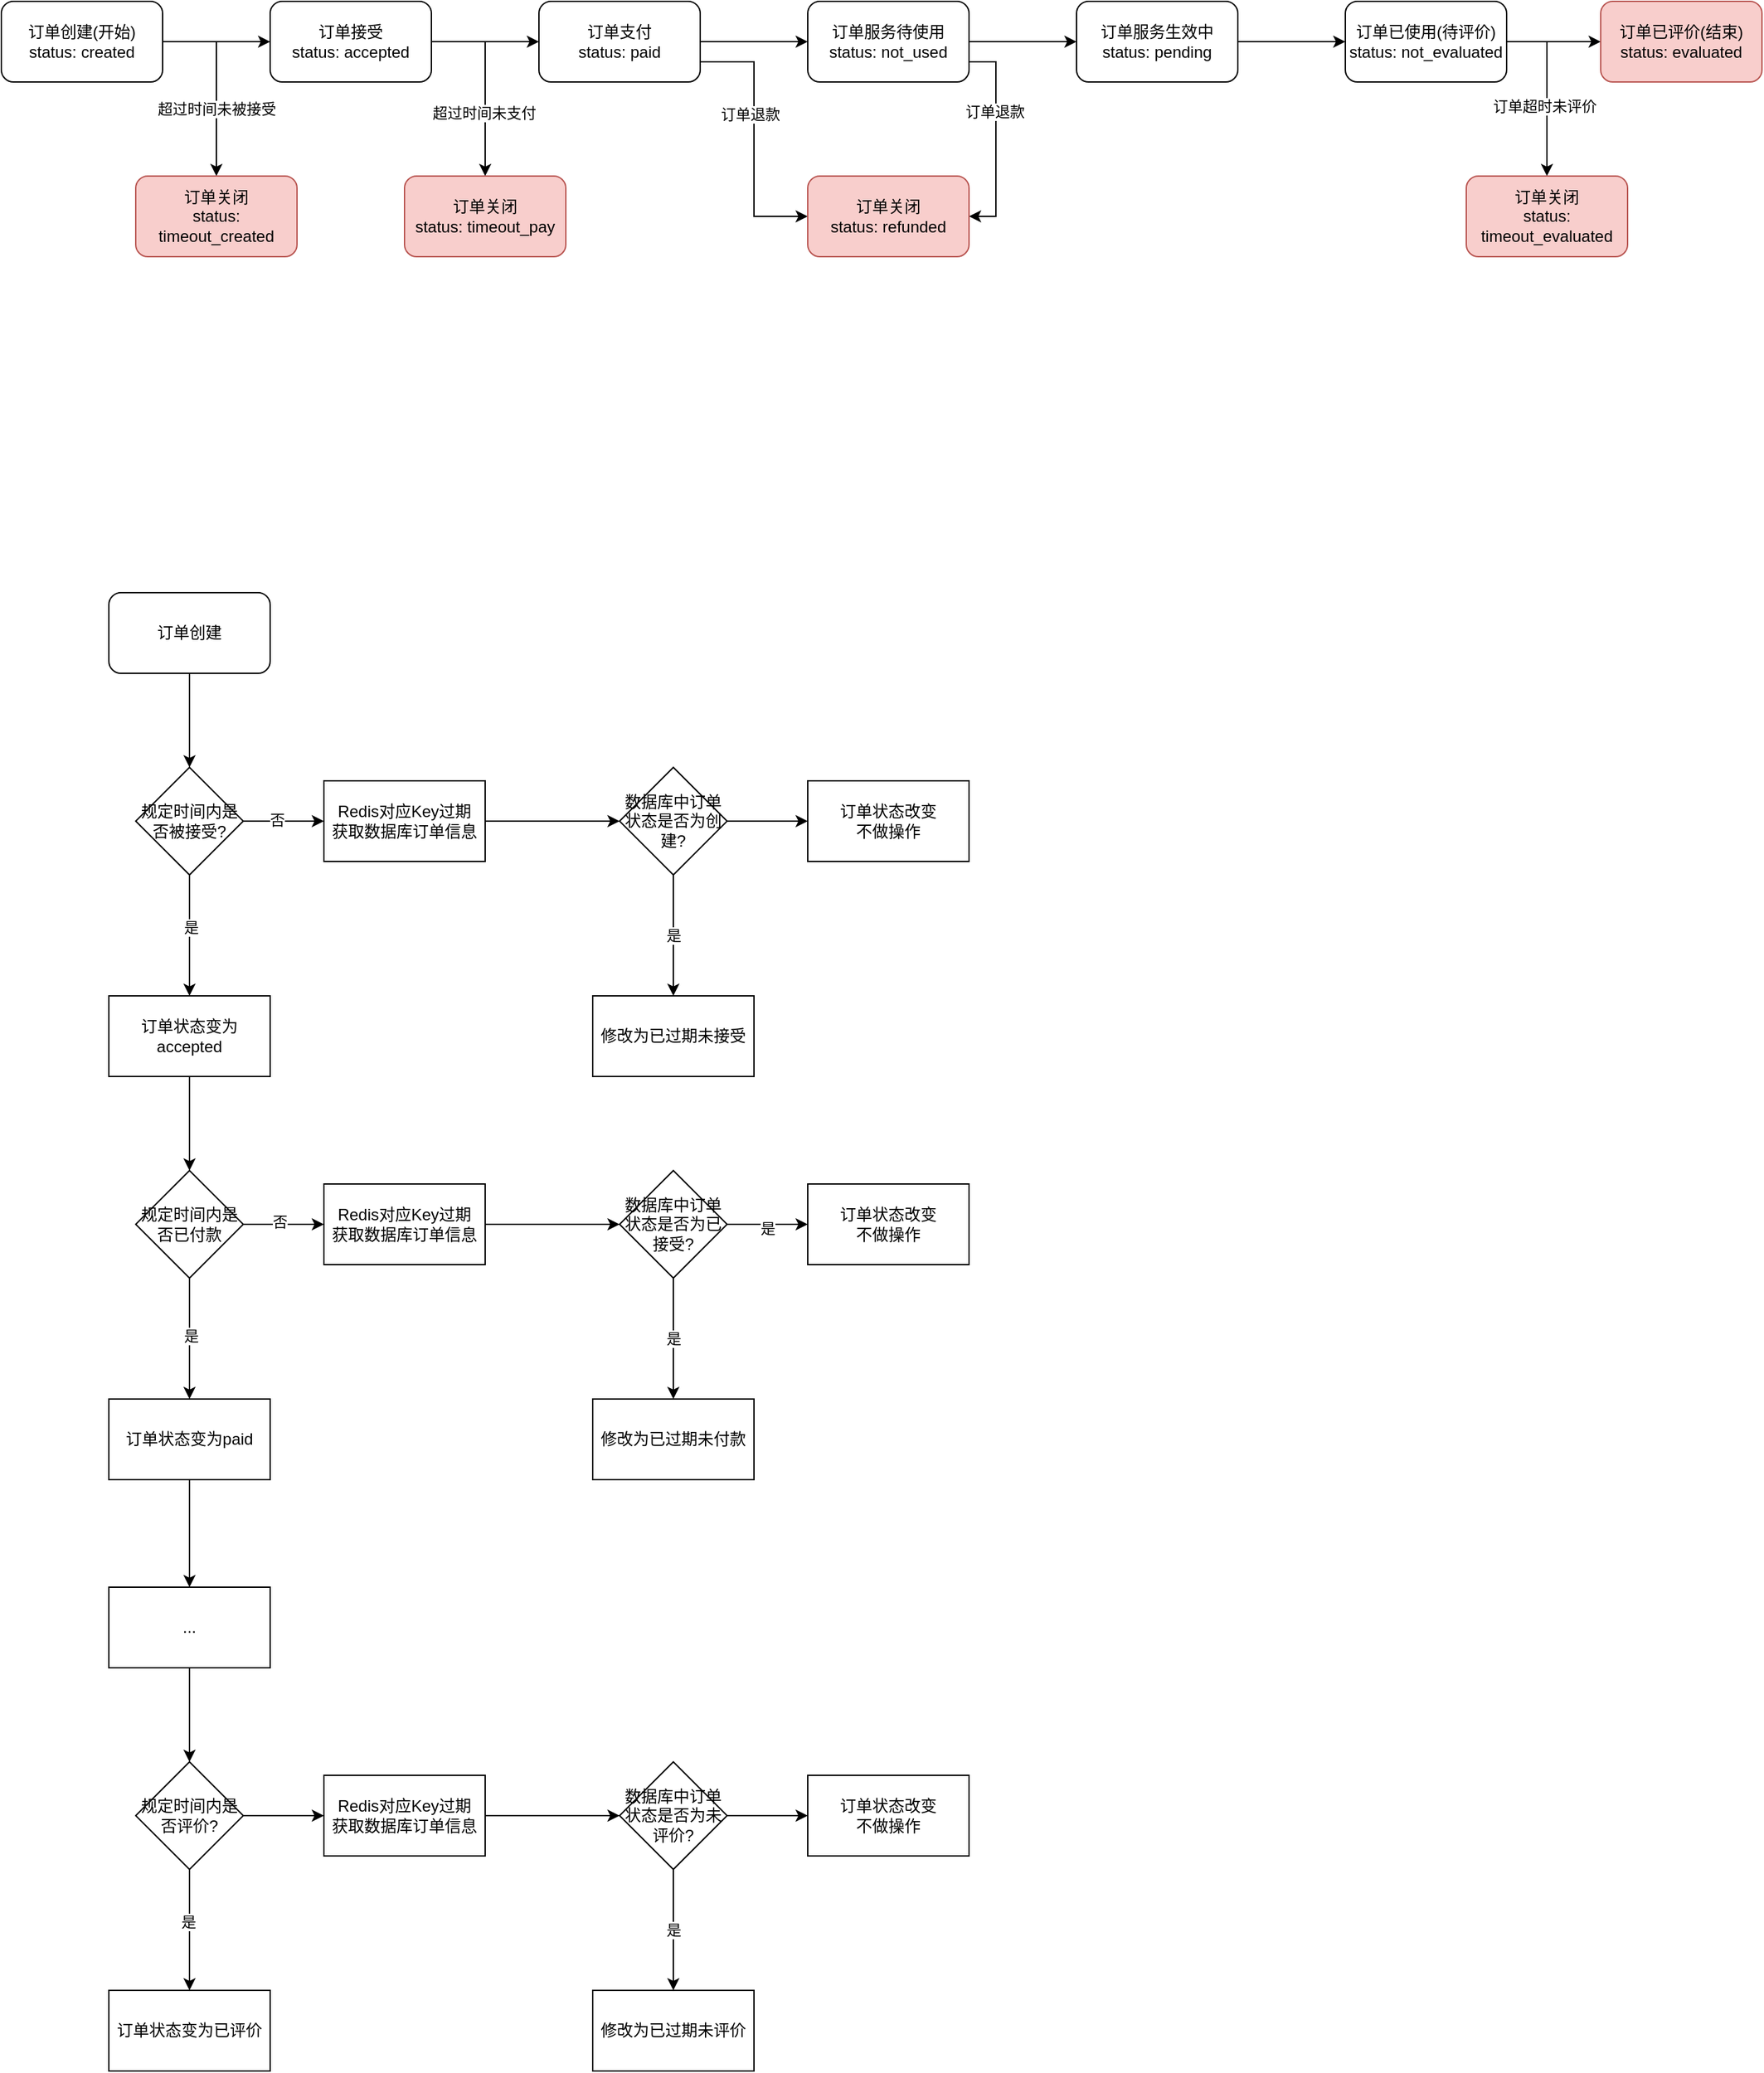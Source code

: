 <mxfile version="24.1.0" type="device">
  <diagram id="C5RBs43oDa-KdzZeNtuy" name="Page-1">
    <mxGraphModel dx="674" dy="463" grid="1" gridSize="10" guides="1" tooltips="1" connect="1" arrows="1" fold="1" page="1" pageScale="1" pageWidth="827" pageHeight="1169" math="0" shadow="0">
      <root>
        <mxCell id="WIyWlLk6GJQsqaUBKTNV-0" />
        <mxCell id="WIyWlLk6GJQsqaUBKTNV-1" parent="WIyWlLk6GJQsqaUBKTNV-0" />
        <mxCell id="NhKCORuuIXIp8gJYlxsO-2" value="" style="edgeStyle=orthogonalEdgeStyle;rounded=0;orthogonalLoop=1;jettySize=auto;html=1;" parent="WIyWlLk6GJQsqaUBKTNV-1" source="NhKCORuuIXIp8gJYlxsO-0" target="NhKCORuuIXIp8gJYlxsO-1" edge="1">
          <mxGeometry relative="1" as="geometry" />
        </mxCell>
        <mxCell id="NhKCORuuIXIp8gJYlxsO-17" style="edgeStyle=orthogonalEdgeStyle;rounded=0;orthogonalLoop=1;jettySize=auto;html=1;exitX=1;exitY=0.5;exitDx=0;exitDy=0;entryX=0.5;entryY=0;entryDx=0;entryDy=0;" parent="WIyWlLk6GJQsqaUBKTNV-1" source="NhKCORuuIXIp8gJYlxsO-0" target="NhKCORuuIXIp8gJYlxsO-15" edge="1">
          <mxGeometry relative="1" as="geometry" />
        </mxCell>
        <mxCell id="NhKCORuuIXIp8gJYlxsO-19" value="超过时间未被接受" style="edgeLabel;html=1;align=center;verticalAlign=middle;resizable=0;points=[];" parent="NhKCORuuIXIp8gJYlxsO-17" vertex="1" connectable="0">
          <mxGeometry x="0.282" relative="1" as="geometry">
            <mxPoint as="offset" />
          </mxGeometry>
        </mxCell>
        <mxCell id="NhKCORuuIXIp8gJYlxsO-0" value="订单创建(开始)&lt;div&gt;status: created&lt;/div&gt;" style="rounded=1;whiteSpace=wrap;html=1;" parent="WIyWlLk6GJQsqaUBKTNV-1" vertex="1">
          <mxGeometry x="20" width="120" height="60" as="geometry" />
        </mxCell>
        <mxCell id="NhKCORuuIXIp8gJYlxsO-4" value="" style="edgeStyle=orthogonalEdgeStyle;rounded=0;orthogonalLoop=1;jettySize=auto;html=1;" parent="WIyWlLk6GJQsqaUBKTNV-1" source="NhKCORuuIXIp8gJYlxsO-1" target="NhKCORuuIXIp8gJYlxsO-3" edge="1">
          <mxGeometry relative="1" as="geometry" />
        </mxCell>
        <mxCell id="NhKCORuuIXIp8gJYlxsO-21" style="edgeStyle=orthogonalEdgeStyle;rounded=0;orthogonalLoop=1;jettySize=auto;html=1;exitX=1;exitY=0.5;exitDx=0;exitDy=0;entryX=0.5;entryY=0;entryDx=0;entryDy=0;" parent="WIyWlLk6GJQsqaUBKTNV-1" source="NhKCORuuIXIp8gJYlxsO-1" target="NhKCORuuIXIp8gJYlxsO-20" edge="1">
          <mxGeometry relative="1" as="geometry" />
        </mxCell>
        <mxCell id="NhKCORuuIXIp8gJYlxsO-22" value="超过时间未支付" style="edgeLabel;html=1;align=center;verticalAlign=middle;resizable=0;points=[];" parent="NhKCORuuIXIp8gJYlxsO-21" vertex="1" connectable="0">
          <mxGeometry x="0.322" y="-1" relative="1" as="geometry">
            <mxPoint as="offset" />
          </mxGeometry>
        </mxCell>
        <mxCell id="NhKCORuuIXIp8gJYlxsO-1" value="订单接受&lt;br&gt;status: accepted" style="whiteSpace=wrap;html=1;rounded=1;" parent="WIyWlLk6GJQsqaUBKTNV-1" vertex="1">
          <mxGeometry x="220" width="120" height="60" as="geometry" />
        </mxCell>
        <mxCell id="NhKCORuuIXIp8gJYlxsO-6" value="" style="edgeStyle=orthogonalEdgeStyle;rounded=0;orthogonalLoop=1;jettySize=auto;html=1;" parent="WIyWlLk6GJQsqaUBKTNV-1" source="NhKCORuuIXIp8gJYlxsO-3" target="NhKCORuuIXIp8gJYlxsO-5" edge="1">
          <mxGeometry relative="1" as="geometry" />
        </mxCell>
        <mxCell id="NhKCORuuIXIp8gJYlxsO-25" style="edgeStyle=orthogonalEdgeStyle;rounded=0;orthogonalLoop=1;jettySize=auto;html=1;exitX=1;exitY=0.75;exitDx=0;exitDy=0;entryX=0;entryY=0.5;entryDx=0;entryDy=0;" parent="WIyWlLk6GJQsqaUBKTNV-1" source="NhKCORuuIXIp8gJYlxsO-3" target="NhKCORuuIXIp8gJYlxsO-23" edge="1">
          <mxGeometry relative="1" as="geometry" />
        </mxCell>
        <mxCell id="NhKCORuuIXIp8gJYlxsO-27" value="订单退款" style="edgeLabel;html=1;align=center;verticalAlign=middle;resizable=0;points=[];" parent="NhKCORuuIXIp8gJYlxsO-25" vertex="1" connectable="0">
          <mxGeometry x="-0.195" y="-3" relative="1" as="geometry">
            <mxPoint as="offset" />
          </mxGeometry>
        </mxCell>
        <mxCell id="NhKCORuuIXIp8gJYlxsO-3" value="订单支付&lt;div&gt;status: paid&lt;/div&gt;" style="whiteSpace=wrap;html=1;rounded=1;" parent="WIyWlLk6GJQsqaUBKTNV-1" vertex="1">
          <mxGeometry x="420" width="120" height="60" as="geometry" />
        </mxCell>
        <mxCell id="NhKCORuuIXIp8gJYlxsO-8" value="" style="edgeStyle=orthogonalEdgeStyle;rounded=0;orthogonalLoop=1;jettySize=auto;html=1;" parent="WIyWlLk6GJQsqaUBKTNV-1" source="NhKCORuuIXIp8gJYlxsO-5" target="NhKCORuuIXIp8gJYlxsO-7" edge="1">
          <mxGeometry relative="1" as="geometry" />
        </mxCell>
        <mxCell id="NhKCORuuIXIp8gJYlxsO-28" style="edgeStyle=orthogonalEdgeStyle;rounded=0;orthogonalLoop=1;jettySize=auto;html=1;exitX=1;exitY=0.75;exitDx=0;exitDy=0;entryX=1;entryY=0.5;entryDx=0;entryDy=0;" parent="WIyWlLk6GJQsqaUBKTNV-1" source="NhKCORuuIXIp8gJYlxsO-5" target="NhKCORuuIXIp8gJYlxsO-23" edge="1">
          <mxGeometry relative="1" as="geometry" />
        </mxCell>
        <mxCell id="NhKCORuuIXIp8gJYlxsO-29" value="订单退款" style="edgeLabel;html=1;align=center;verticalAlign=middle;resizable=0;points=[];" parent="NhKCORuuIXIp8gJYlxsO-28" vertex="1" connectable="0">
          <mxGeometry x="-0.269" y="-1" relative="1" as="geometry">
            <mxPoint as="offset" />
          </mxGeometry>
        </mxCell>
        <mxCell id="NhKCORuuIXIp8gJYlxsO-5" value="订单服务待使用&lt;br&gt;status: not_used" style="whiteSpace=wrap;html=1;rounded=1;" parent="WIyWlLk6GJQsqaUBKTNV-1" vertex="1">
          <mxGeometry x="620" width="120" height="60" as="geometry" />
        </mxCell>
        <mxCell id="NhKCORuuIXIp8gJYlxsO-10" value="" style="edgeStyle=orthogonalEdgeStyle;rounded=0;orthogonalLoop=1;jettySize=auto;html=1;" parent="WIyWlLk6GJQsqaUBKTNV-1" source="NhKCORuuIXIp8gJYlxsO-7" target="NhKCORuuIXIp8gJYlxsO-9" edge="1">
          <mxGeometry relative="1" as="geometry" />
        </mxCell>
        <mxCell id="NhKCORuuIXIp8gJYlxsO-7" value="订单服务生效中&lt;div&gt;status: pending&lt;/div&gt;" style="whiteSpace=wrap;html=1;rounded=1;" parent="WIyWlLk6GJQsqaUBKTNV-1" vertex="1">
          <mxGeometry x="820" width="120" height="60" as="geometry" />
        </mxCell>
        <mxCell id="NhKCORuuIXIp8gJYlxsO-12" value="" style="edgeStyle=orthogonalEdgeStyle;rounded=0;orthogonalLoop=1;jettySize=auto;html=1;" parent="WIyWlLk6GJQsqaUBKTNV-1" source="NhKCORuuIXIp8gJYlxsO-9" target="NhKCORuuIXIp8gJYlxsO-11" edge="1">
          <mxGeometry relative="1" as="geometry" />
        </mxCell>
        <mxCell id="NhKCORuuIXIp8gJYlxsO-31" style="edgeStyle=orthogonalEdgeStyle;rounded=0;orthogonalLoop=1;jettySize=auto;html=1;exitX=1;exitY=0.5;exitDx=0;exitDy=0;entryX=0.5;entryY=0;entryDx=0;entryDy=0;" parent="WIyWlLk6GJQsqaUBKTNV-1" source="NhKCORuuIXIp8gJYlxsO-9" target="NhKCORuuIXIp8gJYlxsO-30" edge="1">
          <mxGeometry relative="1" as="geometry" />
        </mxCell>
        <mxCell id="NhKCORuuIXIp8gJYlxsO-32" value="订单超时未评价" style="edgeLabel;html=1;align=center;verticalAlign=middle;resizable=0;points=[];" parent="NhKCORuuIXIp8gJYlxsO-31" vertex="1" connectable="0">
          <mxGeometry x="0.197" y="-2" relative="1" as="geometry">
            <mxPoint as="offset" />
          </mxGeometry>
        </mxCell>
        <mxCell id="NhKCORuuIXIp8gJYlxsO-9" value="订单已使用(待评价)&lt;div&gt;status: not_e&lt;span style=&quot;background-color: initial;&quot;&gt;valuated&lt;/span&gt;&lt;/div&gt;" style="whiteSpace=wrap;html=1;rounded=1;" parent="WIyWlLk6GJQsqaUBKTNV-1" vertex="1">
          <mxGeometry x="1020" width="120" height="60" as="geometry" />
        </mxCell>
        <mxCell id="NhKCORuuIXIp8gJYlxsO-11" value="订单已评价(结束)&lt;div&gt;status: evaluated&lt;/div&gt;" style="whiteSpace=wrap;html=1;rounded=1;fillColor=#f8cecc;strokeColor=#b85450;" parent="WIyWlLk6GJQsqaUBKTNV-1" vertex="1">
          <mxGeometry x="1210" width="120" height="60" as="geometry" />
        </mxCell>
        <mxCell id="NhKCORuuIXIp8gJYlxsO-15" value="订单关闭&lt;br&gt;status: timeout_created" style="rounded=1;whiteSpace=wrap;html=1;fillColor=#f8cecc;strokeColor=#b85450;" parent="WIyWlLk6GJQsqaUBKTNV-1" vertex="1">
          <mxGeometry x="120" y="130" width="120" height="60" as="geometry" />
        </mxCell>
        <mxCell id="NhKCORuuIXIp8gJYlxsO-20" value="订单关闭&lt;div&gt;status: timeout_pay&lt;/div&gt;" style="rounded=1;whiteSpace=wrap;html=1;fillColor=#f8cecc;strokeColor=#b85450;" parent="WIyWlLk6GJQsqaUBKTNV-1" vertex="1">
          <mxGeometry x="320" y="130" width="120" height="60" as="geometry" />
        </mxCell>
        <mxCell id="NhKCORuuIXIp8gJYlxsO-23" value="订单关闭&lt;div&gt;status: refunded&lt;/div&gt;" style="rounded=1;whiteSpace=wrap;html=1;fillColor=#f8cecc;strokeColor=#b85450;" parent="WIyWlLk6GJQsqaUBKTNV-1" vertex="1">
          <mxGeometry x="620" y="130" width="120" height="60" as="geometry" />
        </mxCell>
        <mxCell id="NhKCORuuIXIp8gJYlxsO-30" value="订单关闭&lt;div&gt;status: timeout_evaluated&lt;/div&gt;" style="rounded=1;whiteSpace=wrap;html=1;fillColor=#f8cecc;strokeColor=#b85450;" parent="WIyWlLk6GJQsqaUBKTNV-1" vertex="1">
          <mxGeometry x="1110" y="130" width="120" height="60" as="geometry" />
        </mxCell>
        <mxCell id="Mu6bl-6abntceN2pBHRk-37" value="订单创建" style="rounded=1;whiteSpace=wrap;html=1;" vertex="1" parent="WIyWlLk6GJQsqaUBKTNV-1">
          <mxGeometry x="100" y="440" width="120" height="60" as="geometry" />
        </mxCell>
        <mxCell id="Mu6bl-6abntceN2pBHRk-43" value="" style="edgeStyle=orthogonalEdgeStyle;rounded=0;orthogonalLoop=1;jettySize=auto;html=1;exitX=0.5;exitY=1;exitDx=0;exitDy=0;" edge="1" parent="WIyWlLk6GJQsqaUBKTNV-1" source="Mu6bl-6abntceN2pBHRk-37" target="Mu6bl-6abntceN2pBHRk-42">
          <mxGeometry relative="1" as="geometry">
            <mxPoint x="160" y="500" as="sourcePoint" />
          </mxGeometry>
        </mxCell>
        <mxCell id="Mu6bl-6abntceN2pBHRk-47" value="" style="edgeStyle=orthogonalEdgeStyle;rounded=0;orthogonalLoop=1;jettySize=auto;html=1;" edge="1" parent="WIyWlLk6GJQsqaUBKTNV-1" source="Mu6bl-6abntceN2pBHRk-42" target="Mu6bl-6abntceN2pBHRk-46">
          <mxGeometry relative="1" as="geometry" />
        </mxCell>
        <mxCell id="Mu6bl-6abntceN2pBHRk-58" value="是" style="edgeLabel;html=1;align=center;verticalAlign=middle;resizable=0;points=[];" vertex="1" connectable="0" parent="Mu6bl-6abntceN2pBHRk-47">
          <mxGeometry x="-0.144" y="1" relative="1" as="geometry">
            <mxPoint as="offset" />
          </mxGeometry>
        </mxCell>
        <mxCell id="Mu6bl-6abntceN2pBHRk-62" value="" style="edgeStyle=orthogonalEdgeStyle;rounded=0;orthogonalLoop=1;jettySize=auto;html=1;" edge="1" parent="WIyWlLk6GJQsqaUBKTNV-1" source="Mu6bl-6abntceN2pBHRk-42" target="Mu6bl-6abntceN2pBHRk-61">
          <mxGeometry relative="1" as="geometry" />
        </mxCell>
        <mxCell id="Mu6bl-6abntceN2pBHRk-63" value="否" style="edgeLabel;html=1;align=center;verticalAlign=middle;resizable=0;points=[];" vertex="1" connectable="0" parent="Mu6bl-6abntceN2pBHRk-62">
          <mxGeometry x="-0.191" y="1" relative="1" as="geometry">
            <mxPoint as="offset" />
          </mxGeometry>
        </mxCell>
        <mxCell id="Mu6bl-6abntceN2pBHRk-42" value="规定时间内是否被接受?" style="rhombus;whiteSpace=wrap;html=1;rounded=0;" vertex="1" parent="WIyWlLk6GJQsqaUBKTNV-1">
          <mxGeometry x="120" y="570" width="80" height="80" as="geometry" />
        </mxCell>
        <mxCell id="Mu6bl-6abntceN2pBHRk-49" value="" style="edgeStyle=orthogonalEdgeStyle;rounded=0;orthogonalLoop=1;jettySize=auto;html=1;" edge="1" parent="WIyWlLk6GJQsqaUBKTNV-1" source="Mu6bl-6abntceN2pBHRk-46" target="Mu6bl-6abntceN2pBHRk-48">
          <mxGeometry relative="1" as="geometry" />
        </mxCell>
        <mxCell id="Mu6bl-6abntceN2pBHRk-46" value="订单状态变为accepted" style="whiteSpace=wrap;html=1;rounded=0;" vertex="1" parent="WIyWlLk6GJQsqaUBKTNV-1">
          <mxGeometry x="100" y="740" width="120" height="60" as="geometry" />
        </mxCell>
        <mxCell id="Mu6bl-6abntceN2pBHRk-51" value="" style="edgeStyle=orthogonalEdgeStyle;rounded=0;orthogonalLoop=1;jettySize=auto;html=1;" edge="1" parent="WIyWlLk6GJQsqaUBKTNV-1" source="Mu6bl-6abntceN2pBHRk-48" target="Mu6bl-6abntceN2pBHRk-50">
          <mxGeometry relative="1" as="geometry" />
        </mxCell>
        <mxCell id="Mu6bl-6abntceN2pBHRk-59" value="是" style="edgeLabel;html=1;align=center;verticalAlign=middle;resizable=0;points=[];" vertex="1" connectable="0" parent="Mu6bl-6abntceN2pBHRk-51">
          <mxGeometry x="-0.055" y="1" relative="1" as="geometry">
            <mxPoint as="offset" />
          </mxGeometry>
        </mxCell>
        <mxCell id="Mu6bl-6abntceN2pBHRk-81" style="edgeStyle=orthogonalEdgeStyle;rounded=0;orthogonalLoop=1;jettySize=auto;html=1;exitX=1;exitY=0.5;exitDx=0;exitDy=0;entryX=0;entryY=0.5;entryDx=0;entryDy=0;" edge="1" parent="WIyWlLk6GJQsqaUBKTNV-1" source="Mu6bl-6abntceN2pBHRk-48" target="Mu6bl-6abntceN2pBHRk-74">
          <mxGeometry relative="1" as="geometry" />
        </mxCell>
        <mxCell id="Mu6bl-6abntceN2pBHRk-82" value="否" style="edgeLabel;html=1;align=center;verticalAlign=middle;resizable=0;points=[];" vertex="1" connectable="0" parent="Mu6bl-6abntceN2pBHRk-81">
          <mxGeometry x="-0.101" y="2" relative="1" as="geometry">
            <mxPoint as="offset" />
          </mxGeometry>
        </mxCell>
        <mxCell id="Mu6bl-6abntceN2pBHRk-48" value="规定时间内是否已付款" style="rhombus;whiteSpace=wrap;html=1;rounded=0;" vertex="1" parent="WIyWlLk6GJQsqaUBKTNV-1">
          <mxGeometry x="120" y="870" width="80" height="80" as="geometry" />
        </mxCell>
        <mxCell id="Mu6bl-6abntceN2pBHRk-53" value="" style="edgeStyle=orthogonalEdgeStyle;rounded=0;orthogonalLoop=1;jettySize=auto;html=1;" edge="1" parent="WIyWlLk6GJQsqaUBKTNV-1" source="Mu6bl-6abntceN2pBHRk-50" target="Mu6bl-6abntceN2pBHRk-52">
          <mxGeometry relative="1" as="geometry" />
        </mxCell>
        <mxCell id="Mu6bl-6abntceN2pBHRk-50" value="订单状态变为paid" style="whiteSpace=wrap;html=1;rounded=0;" vertex="1" parent="WIyWlLk6GJQsqaUBKTNV-1">
          <mxGeometry x="100" y="1040" width="120" height="60" as="geometry" />
        </mxCell>
        <mxCell id="Mu6bl-6abntceN2pBHRk-55" value="" style="edgeStyle=orthogonalEdgeStyle;rounded=0;orthogonalLoop=1;jettySize=auto;html=1;" edge="1" parent="WIyWlLk6GJQsqaUBKTNV-1" source="Mu6bl-6abntceN2pBHRk-52" target="Mu6bl-6abntceN2pBHRk-54">
          <mxGeometry relative="1" as="geometry" />
        </mxCell>
        <mxCell id="Mu6bl-6abntceN2pBHRk-52" value="..." style="whiteSpace=wrap;html=1;rounded=0;" vertex="1" parent="WIyWlLk6GJQsqaUBKTNV-1">
          <mxGeometry x="100" y="1180" width="120" height="60" as="geometry" />
        </mxCell>
        <mxCell id="Mu6bl-6abntceN2pBHRk-57" value="" style="edgeStyle=orthogonalEdgeStyle;rounded=0;orthogonalLoop=1;jettySize=auto;html=1;" edge="1" parent="WIyWlLk6GJQsqaUBKTNV-1" source="Mu6bl-6abntceN2pBHRk-54" target="Mu6bl-6abntceN2pBHRk-56">
          <mxGeometry relative="1" as="geometry" />
        </mxCell>
        <mxCell id="Mu6bl-6abntceN2pBHRk-60" value="是" style="edgeLabel;html=1;align=center;verticalAlign=middle;resizable=0;points=[];" vertex="1" connectable="0" parent="Mu6bl-6abntceN2pBHRk-57">
          <mxGeometry x="-0.144" y="-1" relative="1" as="geometry">
            <mxPoint as="offset" />
          </mxGeometry>
        </mxCell>
        <mxCell id="Mu6bl-6abntceN2pBHRk-92" style="edgeStyle=orthogonalEdgeStyle;rounded=0;orthogonalLoop=1;jettySize=auto;html=1;exitX=1;exitY=0.5;exitDx=0;exitDy=0;entryX=0;entryY=0.5;entryDx=0;entryDy=0;" edge="1" parent="WIyWlLk6GJQsqaUBKTNV-1" source="Mu6bl-6abntceN2pBHRk-54" target="Mu6bl-6abntceN2pBHRk-85">
          <mxGeometry relative="1" as="geometry" />
        </mxCell>
        <mxCell id="Mu6bl-6abntceN2pBHRk-54" value="规定时间内是否评价?" style="rhombus;whiteSpace=wrap;html=1;rounded=0;" vertex="1" parent="WIyWlLk6GJQsqaUBKTNV-1">
          <mxGeometry x="120" y="1310" width="80" height="80" as="geometry" />
        </mxCell>
        <mxCell id="Mu6bl-6abntceN2pBHRk-56" value="订单状态变为已评价" style="whiteSpace=wrap;html=1;rounded=0;" vertex="1" parent="WIyWlLk6GJQsqaUBKTNV-1">
          <mxGeometry x="100" y="1480" width="120" height="60" as="geometry" />
        </mxCell>
        <mxCell id="Mu6bl-6abntceN2pBHRk-67" value="" style="edgeStyle=orthogonalEdgeStyle;rounded=0;orthogonalLoop=1;jettySize=auto;html=1;" edge="1" parent="WIyWlLk6GJQsqaUBKTNV-1" source="Mu6bl-6abntceN2pBHRk-61" target="Mu6bl-6abntceN2pBHRk-66">
          <mxGeometry relative="1" as="geometry" />
        </mxCell>
        <mxCell id="Mu6bl-6abntceN2pBHRk-61" value="Redis对应Key过期&lt;div&gt;获取数据库订单信息&lt;/div&gt;" style="whiteSpace=wrap;html=1;rounded=0;" vertex="1" parent="WIyWlLk6GJQsqaUBKTNV-1">
          <mxGeometry x="260" y="580" width="120" height="60" as="geometry" />
        </mxCell>
        <mxCell id="Mu6bl-6abntceN2pBHRk-69" value="" style="edgeStyle=orthogonalEdgeStyle;rounded=0;orthogonalLoop=1;jettySize=auto;html=1;" edge="1" parent="WIyWlLk6GJQsqaUBKTNV-1" source="Mu6bl-6abntceN2pBHRk-66" target="Mu6bl-6abntceN2pBHRk-68">
          <mxGeometry relative="1" as="geometry" />
        </mxCell>
        <mxCell id="Mu6bl-6abntceN2pBHRk-70" value="是" style="edgeLabel;html=1;align=center;verticalAlign=middle;resizable=0;points=[];" vertex="1" connectable="0" parent="Mu6bl-6abntceN2pBHRk-69">
          <mxGeometry x="-0.004" relative="1" as="geometry">
            <mxPoint as="offset" />
          </mxGeometry>
        </mxCell>
        <mxCell id="Mu6bl-6abntceN2pBHRk-72" value="" style="edgeStyle=orthogonalEdgeStyle;rounded=0;orthogonalLoop=1;jettySize=auto;html=1;" edge="1" parent="WIyWlLk6GJQsqaUBKTNV-1" source="Mu6bl-6abntceN2pBHRk-66" target="Mu6bl-6abntceN2pBHRk-71">
          <mxGeometry relative="1" as="geometry" />
        </mxCell>
        <mxCell id="Mu6bl-6abntceN2pBHRk-66" value="数据库中订单状态是否为创建?" style="rhombus;whiteSpace=wrap;html=1;rounded=0;" vertex="1" parent="WIyWlLk6GJQsqaUBKTNV-1">
          <mxGeometry x="480" y="570" width="80" height="80" as="geometry" />
        </mxCell>
        <mxCell id="Mu6bl-6abntceN2pBHRk-68" value="修改为已过期未接受" style="whiteSpace=wrap;html=1;rounded=0;" vertex="1" parent="WIyWlLk6GJQsqaUBKTNV-1">
          <mxGeometry x="460" y="740" width="120" height="60" as="geometry" />
        </mxCell>
        <mxCell id="Mu6bl-6abntceN2pBHRk-71" value="订单状态改变&lt;div&gt;不做操作&lt;/div&gt;" style="whiteSpace=wrap;html=1;rounded=0;" vertex="1" parent="WIyWlLk6GJQsqaUBKTNV-1">
          <mxGeometry x="620" y="580" width="120" height="60" as="geometry" />
        </mxCell>
        <mxCell id="Mu6bl-6abntceN2pBHRk-73" value="" style="edgeStyle=orthogonalEdgeStyle;rounded=0;orthogonalLoop=1;jettySize=auto;html=1;" edge="1" parent="WIyWlLk6GJQsqaUBKTNV-1" source="Mu6bl-6abntceN2pBHRk-74" target="Mu6bl-6abntceN2pBHRk-78">
          <mxGeometry relative="1" as="geometry" />
        </mxCell>
        <mxCell id="Mu6bl-6abntceN2pBHRk-74" value="Redis对应Key过期&lt;div&gt;获取数据库订单信息&lt;/div&gt;" style="whiteSpace=wrap;html=1;rounded=0;" vertex="1" parent="WIyWlLk6GJQsqaUBKTNV-1">
          <mxGeometry x="260" y="880" width="120" height="60" as="geometry" />
        </mxCell>
        <mxCell id="Mu6bl-6abntceN2pBHRk-75" value="" style="edgeStyle=orthogonalEdgeStyle;rounded=0;orthogonalLoop=1;jettySize=auto;html=1;" edge="1" parent="WIyWlLk6GJQsqaUBKTNV-1" source="Mu6bl-6abntceN2pBHRk-78" target="Mu6bl-6abntceN2pBHRk-79">
          <mxGeometry relative="1" as="geometry" />
        </mxCell>
        <mxCell id="Mu6bl-6abntceN2pBHRk-76" value="是" style="edgeLabel;html=1;align=center;verticalAlign=middle;resizable=0;points=[];" vertex="1" connectable="0" parent="Mu6bl-6abntceN2pBHRk-75">
          <mxGeometry x="-0.004" relative="1" as="geometry">
            <mxPoint as="offset" />
          </mxGeometry>
        </mxCell>
        <mxCell id="Mu6bl-6abntceN2pBHRk-77" value="" style="edgeStyle=orthogonalEdgeStyle;rounded=0;orthogonalLoop=1;jettySize=auto;html=1;" edge="1" parent="WIyWlLk6GJQsqaUBKTNV-1" source="Mu6bl-6abntceN2pBHRk-78" target="Mu6bl-6abntceN2pBHRk-80">
          <mxGeometry relative="1" as="geometry" />
        </mxCell>
        <mxCell id="Mu6bl-6abntceN2pBHRk-83" value="是" style="edgeLabel;html=1;align=center;verticalAlign=middle;resizable=0;points=[];" vertex="1" connectable="0" parent="Mu6bl-6abntceN2pBHRk-77">
          <mxGeometry x="-0.009" y="-3" relative="1" as="geometry">
            <mxPoint as="offset" />
          </mxGeometry>
        </mxCell>
        <mxCell id="Mu6bl-6abntceN2pBHRk-78" value="数据库中订单状态是否为已接受?" style="rhombus;whiteSpace=wrap;html=1;rounded=0;" vertex="1" parent="WIyWlLk6GJQsqaUBKTNV-1">
          <mxGeometry x="480" y="870" width="80" height="80" as="geometry" />
        </mxCell>
        <mxCell id="Mu6bl-6abntceN2pBHRk-79" value="修改为已过期未付款" style="whiteSpace=wrap;html=1;rounded=0;" vertex="1" parent="WIyWlLk6GJQsqaUBKTNV-1">
          <mxGeometry x="460" y="1040" width="120" height="60" as="geometry" />
        </mxCell>
        <mxCell id="Mu6bl-6abntceN2pBHRk-80" value="订单状态改变&lt;div&gt;不做操作&lt;/div&gt;" style="whiteSpace=wrap;html=1;rounded=0;" vertex="1" parent="WIyWlLk6GJQsqaUBKTNV-1">
          <mxGeometry x="620" y="880" width="120" height="60" as="geometry" />
        </mxCell>
        <mxCell id="Mu6bl-6abntceN2pBHRk-84" value="" style="edgeStyle=orthogonalEdgeStyle;rounded=0;orthogonalLoop=1;jettySize=auto;html=1;" edge="1" parent="WIyWlLk6GJQsqaUBKTNV-1" source="Mu6bl-6abntceN2pBHRk-85" target="Mu6bl-6abntceN2pBHRk-89">
          <mxGeometry relative="1" as="geometry" />
        </mxCell>
        <mxCell id="Mu6bl-6abntceN2pBHRk-85" value="Redis对应Key过期&lt;div&gt;获取数据库订单信息&lt;/div&gt;" style="whiteSpace=wrap;html=1;rounded=0;" vertex="1" parent="WIyWlLk6GJQsqaUBKTNV-1">
          <mxGeometry x="260" y="1320" width="120" height="60" as="geometry" />
        </mxCell>
        <mxCell id="Mu6bl-6abntceN2pBHRk-86" value="" style="edgeStyle=orthogonalEdgeStyle;rounded=0;orthogonalLoop=1;jettySize=auto;html=1;" edge="1" parent="WIyWlLk6GJQsqaUBKTNV-1" source="Mu6bl-6abntceN2pBHRk-89" target="Mu6bl-6abntceN2pBHRk-90">
          <mxGeometry relative="1" as="geometry" />
        </mxCell>
        <mxCell id="Mu6bl-6abntceN2pBHRk-87" value="是" style="edgeLabel;html=1;align=center;verticalAlign=middle;resizable=0;points=[];" vertex="1" connectable="0" parent="Mu6bl-6abntceN2pBHRk-86">
          <mxGeometry x="-0.004" relative="1" as="geometry">
            <mxPoint as="offset" />
          </mxGeometry>
        </mxCell>
        <mxCell id="Mu6bl-6abntceN2pBHRk-88" value="" style="edgeStyle=orthogonalEdgeStyle;rounded=0;orthogonalLoop=1;jettySize=auto;html=1;" edge="1" parent="WIyWlLk6GJQsqaUBKTNV-1" source="Mu6bl-6abntceN2pBHRk-89" target="Mu6bl-6abntceN2pBHRk-91">
          <mxGeometry relative="1" as="geometry" />
        </mxCell>
        <mxCell id="Mu6bl-6abntceN2pBHRk-89" value="数据库中订单状态是否为未评价?" style="rhombus;whiteSpace=wrap;html=1;rounded=0;" vertex="1" parent="WIyWlLk6GJQsqaUBKTNV-1">
          <mxGeometry x="480" y="1310" width="80" height="80" as="geometry" />
        </mxCell>
        <mxCell id="Mu6bl-6abntceN2pBHRk-90" value="修改为已过期未评价" style="whiteSpace=wrap;html=1;rounded=0;" vertex="1" parent="WIyWlLk6GJQsqaUBKTNV-1">
          <mxGeometry x="460" y="1480" width="120" height="60" as="geometry" />
        </mxCell>
        <mxCell id="Mu6bl-6abntceN2pBHRk-91" value="订单状态改变&lt;div&gt;不做操作&lt;/div&gt;" style="whiteSpace=wrap;html=1;rounded=0;" vertex="1" parent="WIyWlLk6GJQsqaUBKTNV-1">
          <mxGeometry x="620" y="1320" width="120" height="60" as="geometry" />
        </mxCell>
      </root>
    </mxGraphModel>
  </diagram>
</mxfile>
